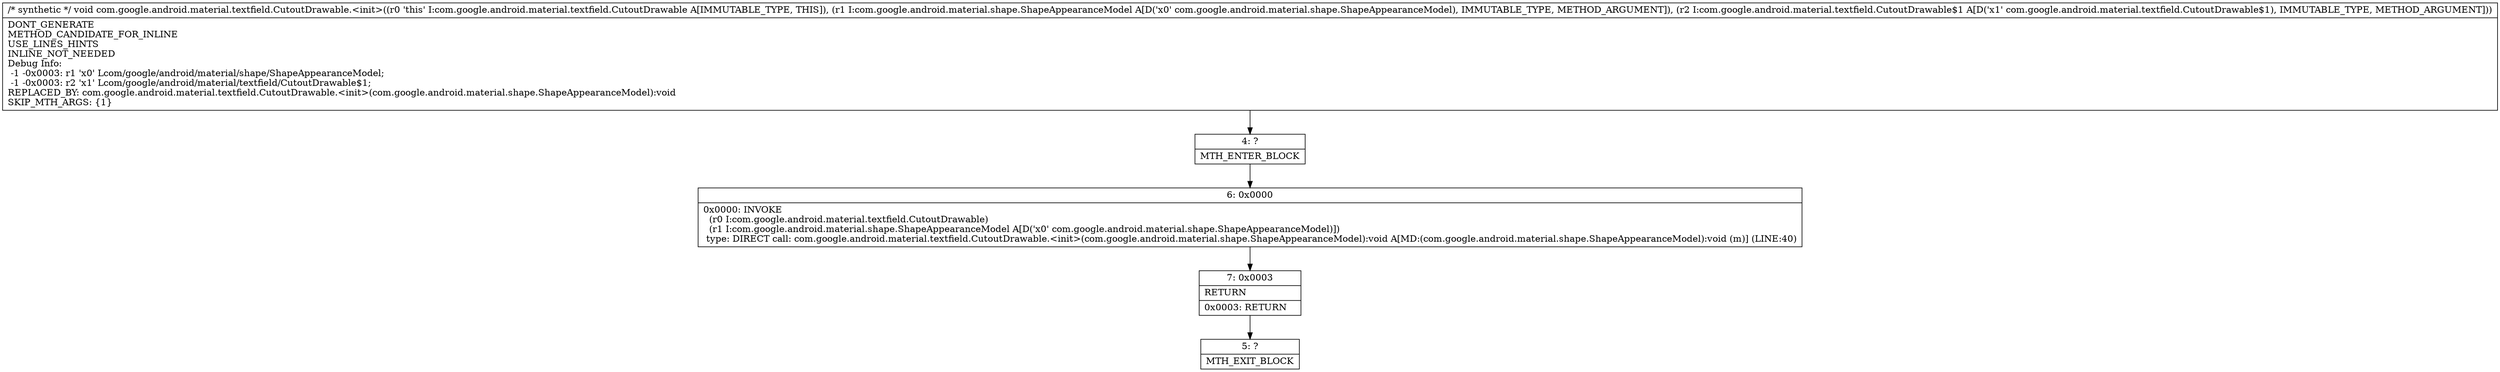 digraph "CFG forcom.google.android.material.textfield.CutoutDrawable.\<init\>(Lcom\/google\/android\/material\/shape\/ShapeAppearanceModel;Lcom\/google\/android\/material\/textfield\/CutoutDrawable$1;)V" {
Node_4 [shape=record,label="{4\:\ ?|MTH_ENTER_BLOCK\l}"];
Node_6 [shape=record,label="{6\:\ 0x0000|0x0000: INVOKE  \l  (r0 I:com.google.android.material.textfield.CutoutDrawable)\l  (r1 I:com.google.android.material.shape.ShapeAppearanceModel A[D('x0' com.google.android.material.shape.ShapeAppearanceModel)])\l type: DIRECT call: com.google.android.material.textfield.CutoutDrawable.\<init\>(com.google.android.material.shape.ShapeAppearanceModel):void A[MD:(com.google.android.material.shape.ShapeAppearanceModel):void (m)] (LINE:40)\l}"];
Node_7 [shape=record,label="{7\:\ 0x0003|RETURN\l|0x0003: RETURN   \l}"];
Node_5 [shape=record,label="{5\:\ ?|MTH_EXIT_BLOCK\l}"];
MethodNode[shape=record,label="{\/* synthetic *\/ void com.google.android.material.textfield.CutoutDrawable.\<init\>((r0 'this' I:com.google.android.material.textfield.CutoutDrawable A[IMMUTABLE_TYPE, THIS]), (r1 I:com.google.android.material.shape.ShapeAppearanceModel A[D('x0' com.google.android.material.shape.ShapeAppearanceModel), IMMUTABLE_TYPE, METHOD_ARGUMENT]), (r2 I:com.google.android.material.textfield.CutoutDrawable$1 A[D('x1' com.google.android.material.textfield.CutoutDrawable$1), IMMUTABLE_TYPE, METHOD_ARGUMENT]))  | DONT_GENERATE\lMETHOD_CANDIDATE_FOR_INLINE\lUSE_LINES_HINTS\lINLINE_NOT_NEEDED\lDebug Info:\l  \-1 \-0x0003: r1 'x0' Lcom\/google\/android\/material\/shape\/ShapeAppearanceModel;\l  \-1 \-0x0003: r2 'x1' Lcom\/google\/android\/material\/textfield\/CutoutDrawable$1;\lREPLACED_BY: com.google.android.material.textfield.CutoutDrawable.\<init\>(com.google.android.material.shape.ShapeAppearanceModel):void\lSKIP_MTH_ARGS: \{1\}\l}"];
MethodNode -> Node_4;Node_4 -> Node_6;
Node_6 -> Node_7;
Node_7 -> Node_5;
}

